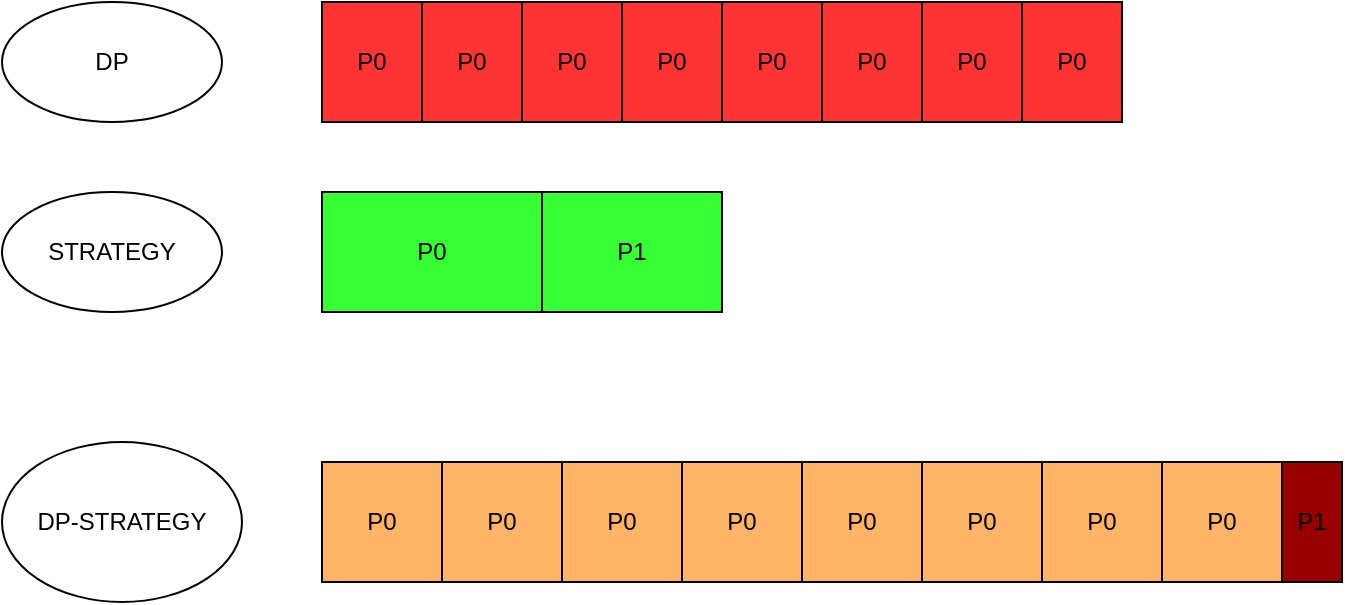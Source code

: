 <mxfile version="12.3.3" type="github" pages="1"><diagram id="bQWLj3P9DAoW00m1-NoQ" name="Page-1"><mxGraphModel dx="1106" dy="647" grid="1" gridSize="10" guides="1" tooltips="1" connect="1" arrows="1" fold="1" page="1" pageScale="1" pageWidth="827" pageHeight="1169" math="0" shadow="0"><root><mxCell id="0"/><mxCell id="1" parent="0"/><mxCell id="R0-qQeuvMee8Opso60V2-1" value="DP" style="rounded=0;whiteSpace=wrap;html=1;fillColor=#FF3333;" vertex="1" parent="1"><mxGeometry x="230" y="170" width="400" height="60" as="geometry"/></mxCell><mxCell id="R0-qQeuvMee8Opso60V2-2" value="" style="rounded=0;whiteSpace=wrap;html=1;fillColor=#33FF33;" vertex="1" parent="1"><mxGeometry x="240" y="265" width="190" height="60" as="geometry"/></mxCell><mxCell id="R0-qQeuvMee8Opso60V2-3" value="" style="rounded=0;whiteSpace=wrap;html=1;" vertex="1" parent="1"><mxGeometry x="230" y="400" width="510" height="60" as="geometry"/></mxCell><mxCell id="R0-qQeuvMee8Opso60V2-6" value="P0" style="rounded=0;whiteSpace=wrap;html=1;fillColor=#FF3333;" vertex="1" parent="1"><mxGeometry x="480" y="170" width="50" height="60" as="geometry"/></mxCell><mxCell id="R0-qQeuvMee8Opso60V2-7" value="P0" style="rounded=0;whiteSpace=wrap;html=1;fillColor=#FF3333;" vertex="1" parent="1"><mxGeometry x="430" y="170" width="50" height="60" as="geometry"/></mxCell><mxCell id="R0-qQeuvMee8Opso60V2-8" value="P0" style="rounded=0;whiteSpace=wrap;html=1;fillColor=#FF3333;" vertex="1" parent="1"><mxGeometry x="380" y="170" width="50" height="60" as="geometry"/></mxCell><mxCell id="R0-qQeuvMee8Opso60V2-9" value="P0" style="rounded=0;whiteSpace=wrap;html=1;fillColor=#FF3333;" vertex="1" parent="1"><mxGeometry x="330" y="170" width="50" height="60" as="geometry"/></mxCell><mxCell id="R0-qQeuvMee8Opso60V2-10" value="P0" style="rounded=0;whiteSpace=wrap;html=1;fillColor=#FF3333;" vertex="1" parent="1"><mxGeometry x="280" y="170" width="50" height="60" as="geometry"/></mxCell><mxCell id="R0-qQeuvMee8Opso60V2-11" value="P0" style="rounded=0;whiteSpace=wrap;html=1;fillColor=#FF3333;" vertex="1" parent="1"><mxGeometry x="230" y="170" width="50" height="60" as="geometry"/></mxCell><mxCell id="R0-qQeuvMee8Opso60V2-12" value="P0" style="rounded=0;whiteSpace=wrap;html=1;fillColor=#FF3333;" vertex="1" parent="1"><mxGeometry x="530" y="170" width="50" height="60" as="geometry"/></mxCell><mxCell id="R0-qQeuvMee8Opso60V2-13" value="P0" style="rounded=0;whiteSpace=wrap;html=1;fillColor=#FF3333;" vertex="1" parent="1"><mxGeometry x="580" y="170" width="50" height="60" as="geometry"/></mxCell><mxCell id="R0-qQeuvMee8Opso60V2-14" value="P0" style="rounded=0;whiteSpace=wrap;html=1;fillColor=#33FF33;" vertex="1" parent="1"><mxGeometry x="230" y="265" width="110" height="60" as="geometry"/></mxCell><mxCell id="R0-qQeuvMee8Opso60V2-15" value="P1" style="rounded=0;whiteSpace=wrap;html=1;fillColor=#33FF33;" vertex="1" parent="1"><mxGeometry x="340" y="265" width="90" height="60" as="geometry"/></mxCell><mxCell id="R0-qQeuvMee8Opso60V2-16" value="DP" style="ellipse;whiteSpace=wrap;html=1;" vertex="1" parent="1"><mxGeometry x="70" y="170" width="110" height="60" as="geometry"/></mxCell><mxCell id="R0-qQeuvMee8Opso60V2-17" value="STRATEGY" style="ellipse;whiteSpace=wrap;html=1;" vertex="1" parent="1"><mxGeometry x="70" y="265" width="110" height="60" as="geometry"/></mxCell><mxCell id="R0-qQeuvMee8Opso60V2-19" value="DP-STRATEGY" style="ellipse;whiteSpace=wrap;html=1;fillColor=#FFFFFF;" vertex="1" parent="1"><mxGeometry x="70" y="390" width="120" height="80" as="geometry"/></mxCell><mxCell id="R0-qQeuvMee8Opso60V2-21" value="P0" style="rounded=0;whiteSpace=wrap;html=1;fillColor=#FFB366;" vertex="1" parent="1"><mxGeometry x="230" y="400" width="60" height="60" as="geometry"/></mxCell><mxCell id="R0-qQeuvMee8Opso60V2-22" value="P0" style="rounded=0;whiteSpace=wrap;html=1;fillColor=#FFB366;" vertex="1" parent="1"><mxGeometry x="290" y="400" width="60" height="60" as="geometry"/></mxCell><mxCell id="R0-qQeuvMee8Opso60V2-23" value="P0" style="rounded=0;whiteSpace=wrap;html=1;fillColor=#FFB366;" vertex="1" parent="1"><mxGeometry x="590" y="400" width="60" height="60" as="geometry"/></mxCell><mxCell id="R0-qQeuvMee8Opso60V2-24" value="P0" style="rounded=0;whiteSpace=wrap;html=1;fillColor=#FFB366;" vertex="1" parent="1"><mxGeometry x="530" y="400" width="60" height="60" as="geometry"/></mxCell><mxCell id="R0-qQeuvMee8Opso60V2-25" value="P0" style="rounded=0;whiteSpace=wrap;html=1;fillColor=#FFB366;" vertex="1" parent="1"><mxGeometry x="470" y="400" width="60" height="60" as="geometry"/></mxCell><mxCell id="R0-qQeuvMee8Opso60V2-26" value="P0" style="rounded=0;whiteSpace=wrap;html=1;fillColor=#FFB366;" vertex="1" parent="1"><mxGeometry x="410" y="400" width="60" height="60" as="geometry"/></mxCell><mxCell id="R0-qQeuvMee8Opso60V2-27" value="P0" style="rounded=0;whiteSpace=wrap;html=1;fillColor=#FFB366;" vertex="1" parent="1"><mxGeometry x="350" y="400" width="60" height="60" as="geometry"/></mxCell><mxCell id="R0-qQeuvMee8Opso60V2-28" value="P1" style="rounded=0;whiteSpace=wrap;html=1;fillColor=#990000;" vertex="1" parent="1"><mxGeometry x="710" y="400" width="30" height="60" as="geometry"/></mxCell><mxCell id="R0-qQeuvMee8Opso60V2-29" value="P0" style="rounded=0;whiteSpace=wrap;html=1;fillColor=#FFB366;" vertex="1" parent="1"><mxGeometry x="650" y="400" width="60" height="60" as="geometry"/></mxCell></root></mxGraphModel></diagram></mxfile>